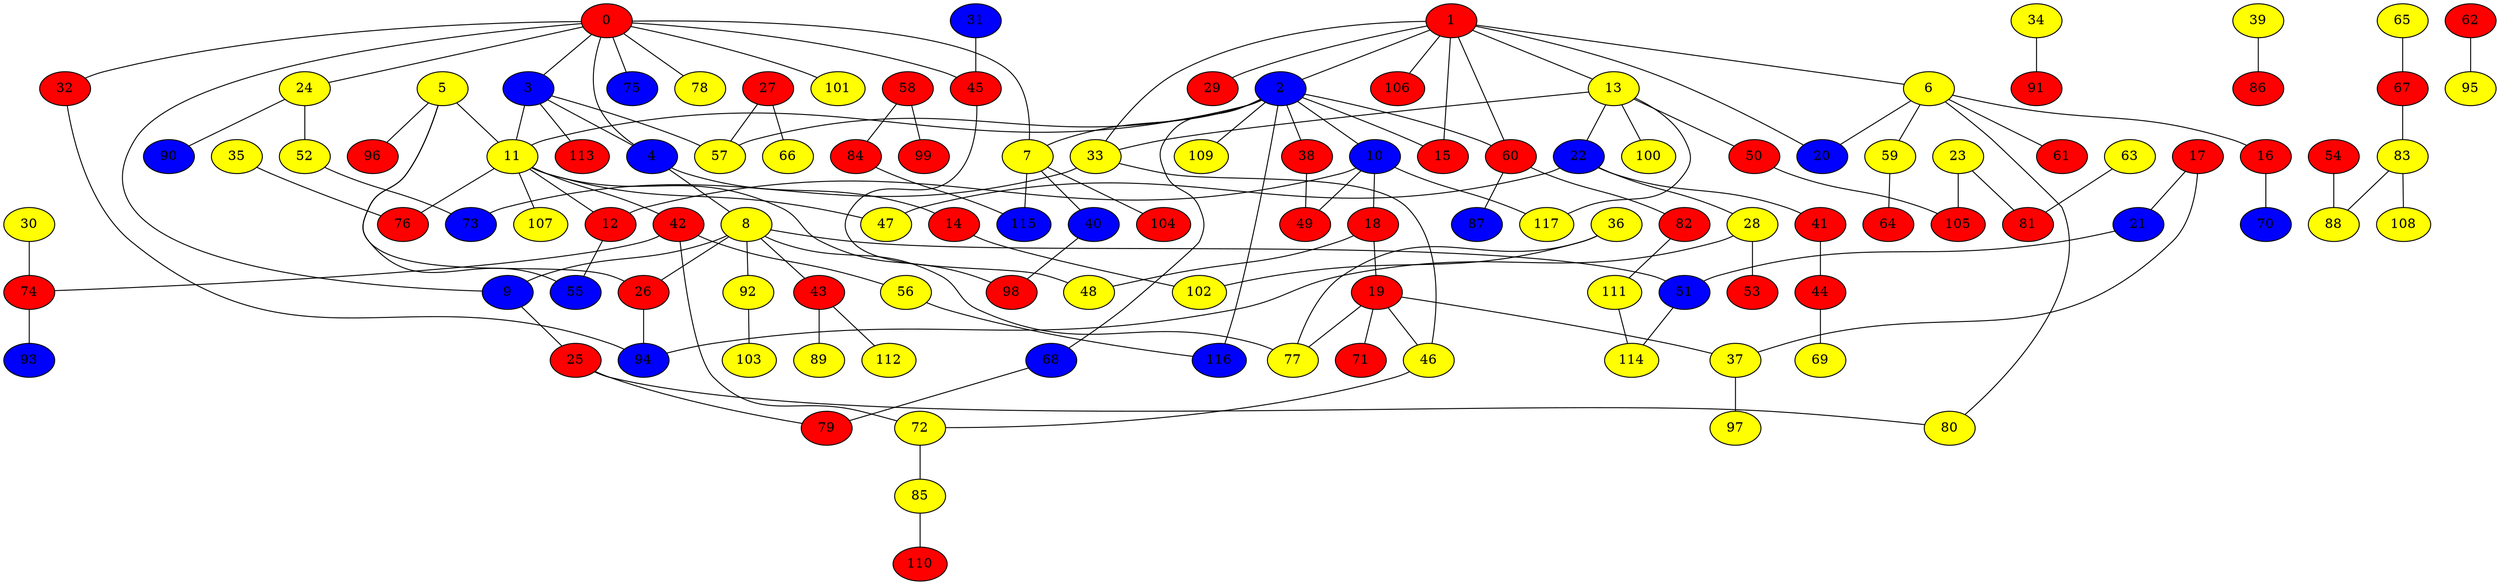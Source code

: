 graph {
0 [style = filled fillcolor = red];
1 [style = filled fillcolor = red];
2 [style = filled fillcolor = blue];
3 [style = filled fillcolor = blue];
4 [style = filled fillcolor = blue];
5 [style = filled fillcolor = yellow];
6 [style = filled fillcolor = yellow];
7 [style = filled fillcolor = yellow];
8 [style = filled fillcolor = yellow];
9 [style = filled fillcolor = blue];
10 [style = filled fillcolor = blue];
11 [style = filled fillcolor = yellow];
12 [style = filled fillcolor = red];
13 [style = filled fillcolor = yellow];
14 [style = filled fillcolor = red];
15 [style = filled fillcolor = red];
16 [style = filled fillcolor = red];
17 [style = filled fillcolor = red];
18 [style = filled fillcolor = red];
19 [style = filled fillcolor = red];
20 [style = filled fillcolor = blue];
21 [style = filled fillcolor = blue];
22 [style = filled fillcolor = blue];
23 [style = filled fillcolor = yellow];
24 [style = filled fillcolor = yellow];
25 [style = filled fillcolor = red];
26 [style = filled fillcolor = red];
27 [style = filled fillcolor = red];
28 [style = filled fillcolor = yellow];
29 [style = filled fillcolor = red];
30 [style = filled fillcolor = yellow];
31 [style = filled fillcolor = blue];
32 [style = filled fillcolor = red];
33 [style = filled fillcolor = yellow];
34 [style = filled fillcolor = yellow];
35 [style = filled fillcolor = yellow];
36 [style = filled fillcolor = yellow];
37 [style = filled fillcolor = yellow];
38 [style = filled fillcolor = red];
39 [style = filled fillcolor = yellow];
40 [style = filled fillcolor = blue];
41 [style = filled fillcolor = red];
42 [style = filled fillcolor = red];
43 [style = filled fillcolor = red];
44 [style = filled fillcolor = red];
45 [style = filled fillcolor = red];
46 [style = filled fillcolor = yellow];
47 [style = filled fillcolor = yellow];
48 [style = filled fillcolor = yellow];
49 [style = filled fillcolor = red];
50 [style = filled fillcolor = red];
51 [style = filled fillcolor = blue];
52 [style = filled fillcolor = yellow];
53 [style = filled fillcolor = red];
54 [style = filled fillcolor = red];
55 [style = filled fillcolor = blue];
56 [style = filled fillcolor = yellow];
57 [style = filled fillcolor = yellow];
58 [style = filled fillcolor = red];
59 [style = filled fillcolor = yellow];
60 [style = filled fillcolor = red];
61 [style = filled fillcolor = red];
62 [style = filled fillcolor = red];
63 [style = filled fillcolor = yellow];
64 [style = filled fillcolor = red];
65 [style = filled fillcolor = yellow];
66 [style = filled fillcolor = yellow];
67 [style = filled fillcolor = red];
68 [style = filled fillcolor = blue];
69 [style = filled fillcolor = yellow];
70 [style = filled fillcolor = blue];
71 [style = filled fillcolor = red];
72 [style = filled fillcolor = yellow];
73 [style = filled fillcolor = blue];
74 [style = filled fillcolor = red];
75 [style = filled fillcolor = blue];
76 [style = filled fillcolor = red];
77 [style = filled fillcolor = yellow];
78 [style = filled fillcolor = yellow];
79 [style = filled fillcolor = red];
80 [style = filled fillcolor = yellow];
81 [style = filled fillcolor = red];
82 [style = filled fillcolor = red];
83 [style = filled fillcolor = yellow];
84 [style = filled fillcolor = red];
85 [style = filled fillcolor = yellow];
86 [style = filled fillcolor = red];
87 [style = filled fillcolor = blue];
88 [style = filled fillcolor = yellow];
89 [style = filled fillcolor = yellow];
90 [style = filled fillcolor = blue];
91 [style = filled fillcolor = red];
92 [style = filled fillcolor = yellow];
93 [style = filled fillcolor = blue];
94 [style = filled fillcolor = blue];
95 [style = filled fillcolor = yellow];
96 [style = filled fillcolor = red];
97 [style = filled fillcolor = yellow];
98 [style = filled fillcolor = red];
99 [style = filled fillcolor = red];
100 [style = filled fillcolor = yellow];
101 [style = filled fillcolor = yellow];
102 [style = filled fillcolor = yellow];
103 [style = filled fillcolor = yellow];
104 [style = filled fillcolor = red];
105 [style = filled fillcolor = red];
106 [style = filled fillcolor = red];
107 [style = filled fillcolor = yellow];
108 [style = filled fillcolor = yellow];
109 [style = filled fillcolor = yellow];
110 [style = filled fillcolor = red];
111 [style = filled fillcolor = yellow];
112 [style = filled fillcolor = yellow];
113 [style = filled fillcolor = red];
114 [style = filled fillcolor = yellow];
115 [style = filled fillcolor = blue];
116 [style = filled fillcolor = blue];
117 [style = filled fillcolor = yellow];
0 -- 9;
0 -- 7;
0 -- 4;
0 -- 3;
0 -- 24;
0 -- 32;
0 -- 45;
0 -- 75;
0 -- 78;
0 -- 101;
1 -- 2;
1 -- 6;
1 -- 13;
1 -- 15;
1 -- 20;
1 -- 29;
1 -- 33;
1 -- 60;
1 -- 106;
2 -- 7;
2 -- 10;
2 -- 11;
2 -- 15;
2 -- 38;
2 -- 57;
2 -- 60;
2 -- 68;
2 -- 109;
2 -- 116;
3 -- 4;
3 -- 11;
3 -- 57;
3 -- 113;
4 -- 8;
4 -- 14;
5 -- 11;
5 -- 26;
5 -- 55;
5 -- 96;
6 -- 16;
6 -- 20;
6 -- 59;
6 -- 61;
6 -- 80;
7 -- 40;
7 -- 104;
7 -- 115;
8 -- 9;
8 -- 26;
8 -- 43;
8 -- 51;
8 -- 77;
8 -- 92;
9 -- 25;
10 -- 12;
10 -- 18;
10 -- 49;
10 -- 117;
11 -- 12;
11 -- 42;
11 -- 47;
11 -- 76;
11 -- 98;
11 -- 107;
12 -- 55;
13 -- 22;
13 -- 33;
13 -- 50;
13 -- 100;
13 -- 117;
14 -- 102;
16 -- 70;
17 -- 21;
17 -- 37;
18 -- 19;
18 -- 48;
19 -- 37;
19 -- 46;
19 -- 71;
19 -- 77;
21 -- 51;
22 -- 28;
22 -- 41;
22 -- 47;
23 -- 81;
23 -- 105;
24 -- 52;
24 -- 90;
25 -- 79;
25 -- 80;
26 -- 94;
27 -- 57;
27 -- 66;
28 -- 53;
28 -- 94;
30 -- 74;
31 -- 45;
32 -- 94;
33 -- 46;
33 -- 73;
34 -- 91;
35 -- 76;
36 -- 77;
36 -- 102;
37 -- 97;
38 -- 49;
39 -- 86;
40 -- 98;
41 -- 44;
42 -- 56;
42 -- 72;
42 -- 74;
43 -- 89;
43 -- 112;
44 -- 69;
45 -- 48;
46 -- 72;
50 -- 105;
51 -- 114;
52 -- 73;
54 -- 88;
56 -- 116;
58 -- 84;
58 -- 99;
59 -- 64;
60 -- 82;
60 -- 87;
62 -- 95;
63 -- 81;
65 -- 67;
67 -- 83;
68 -- 79;
72 -- 85;
74 -- 93;
82 -- 111;
83 -- 88;
83 -- 108;
84 -- 115;
85 -- 110;
92 -- 103;
111 -- 114;
}
